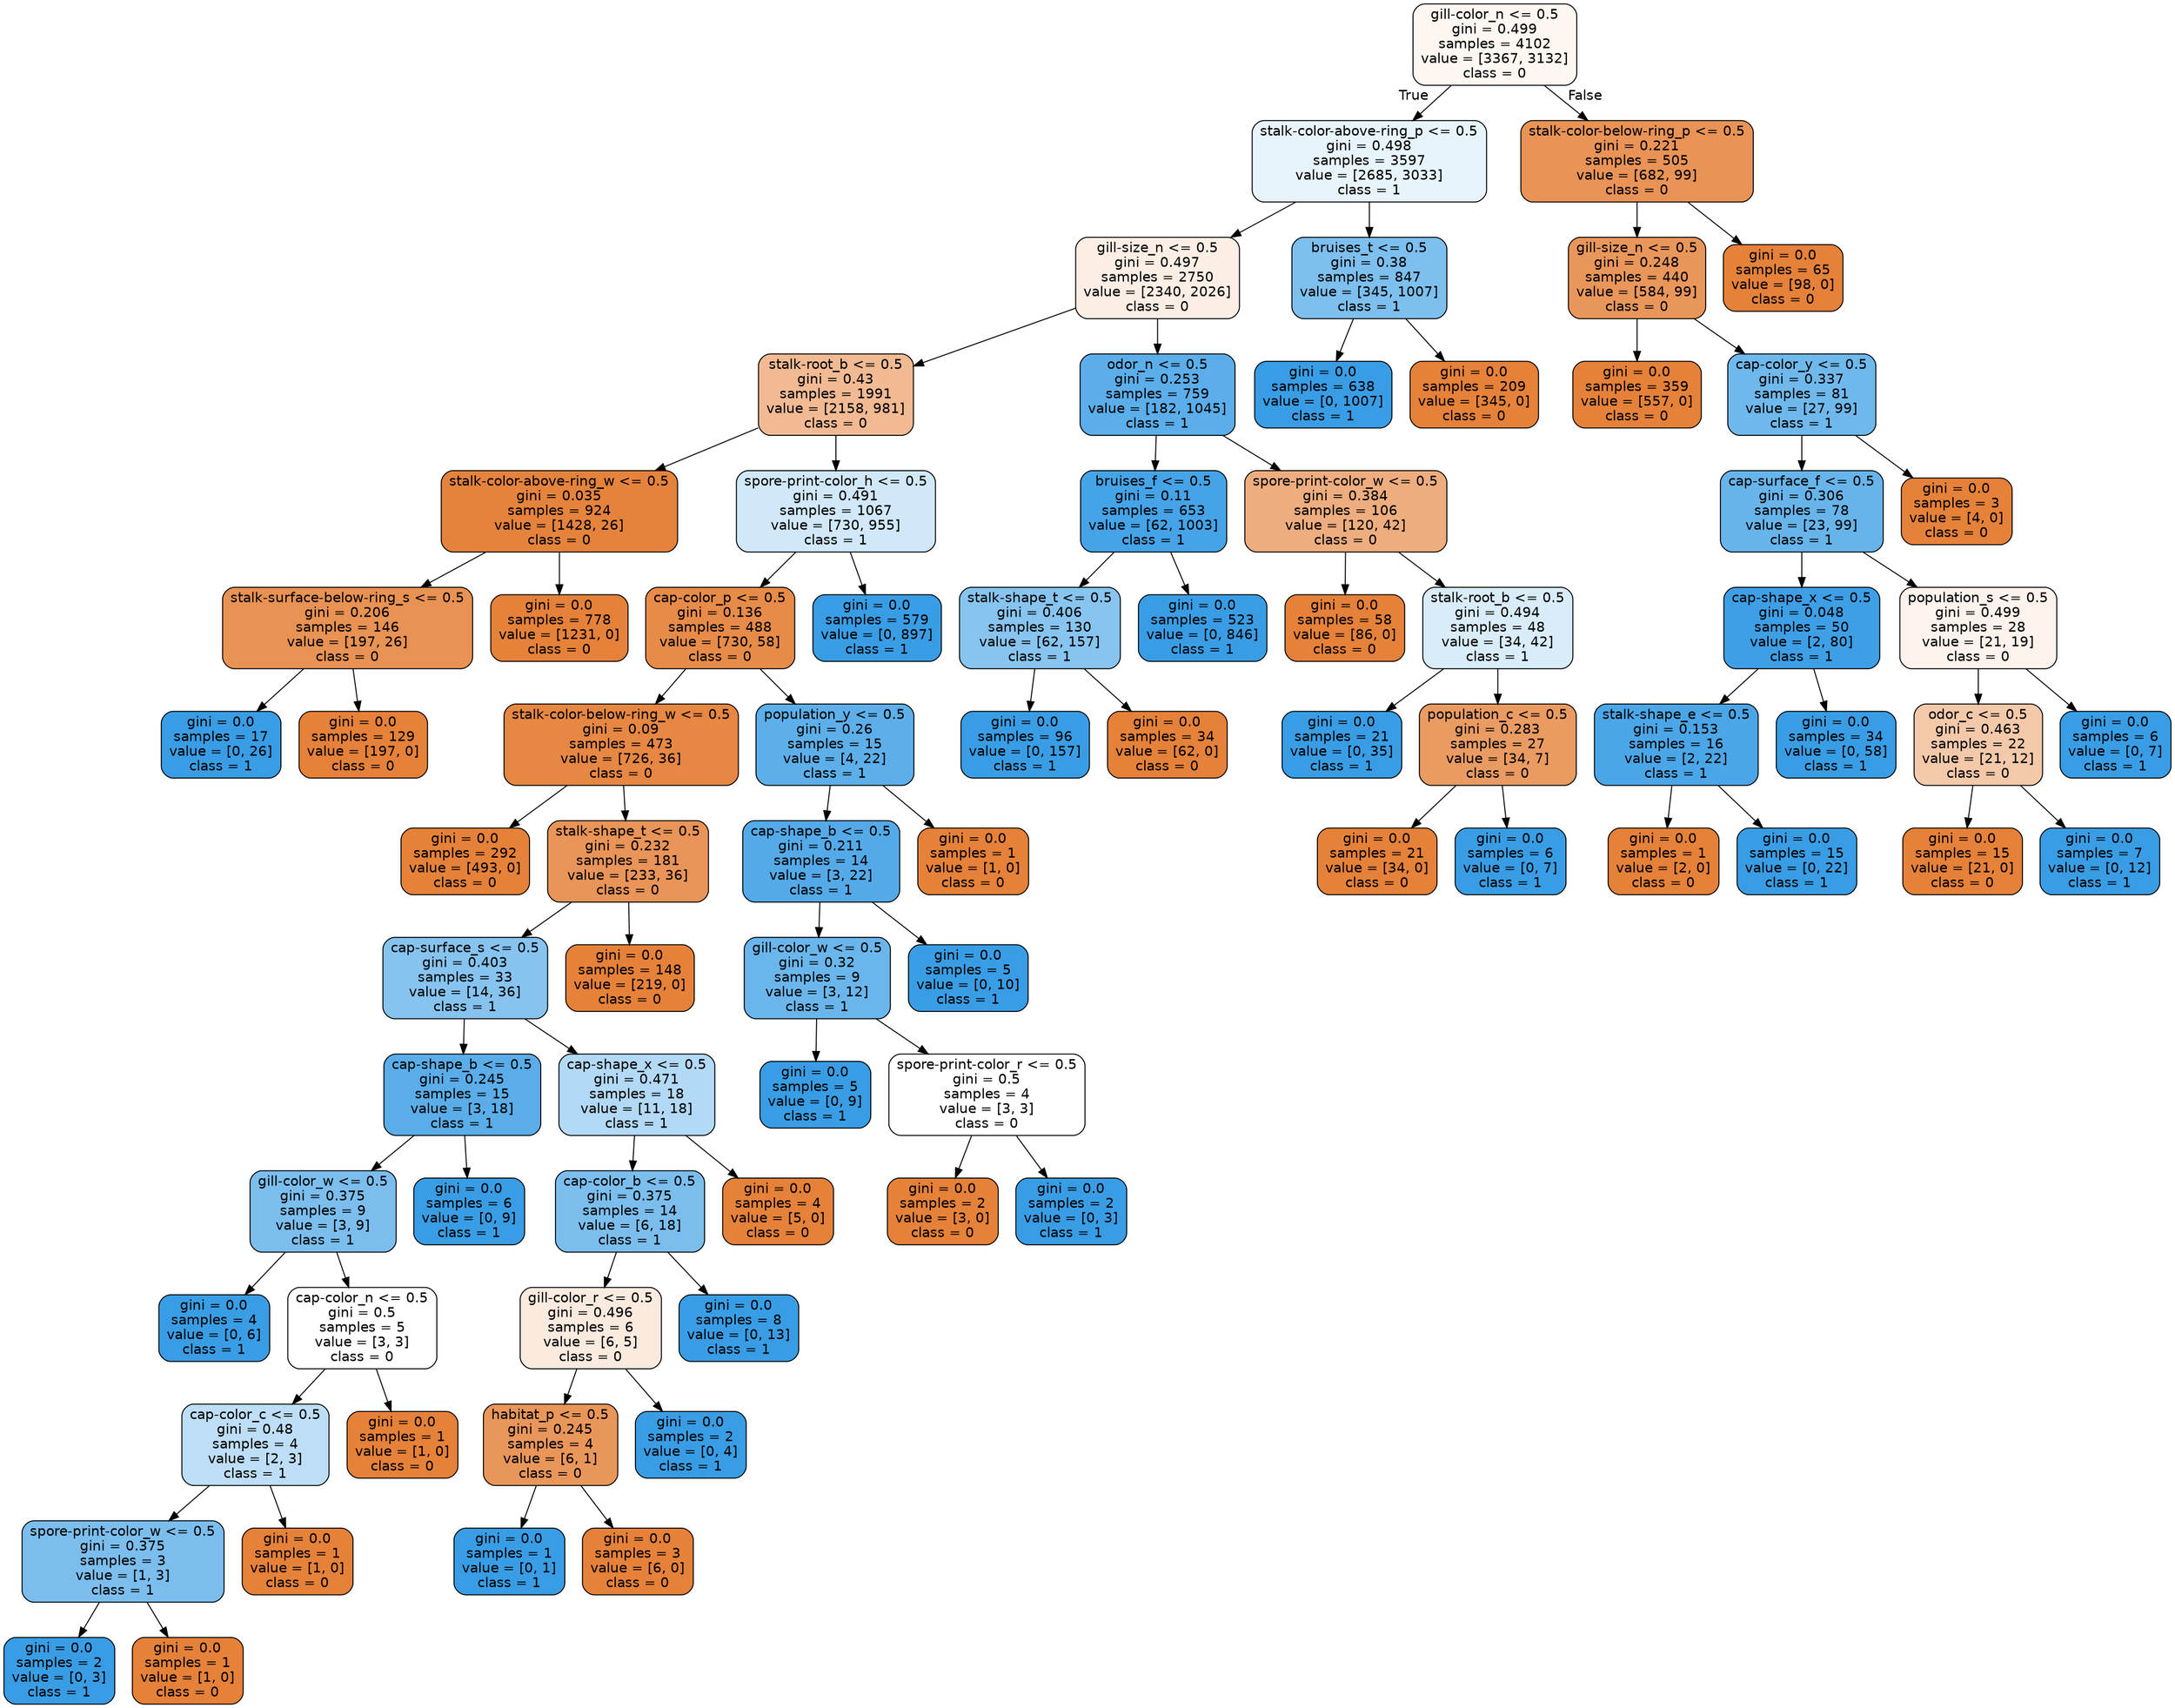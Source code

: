 digraph Tree {
node [shape=box, style="filled, rounded", color="black", fontname="helvetica"] ;
edge [fontname="helvetica"] ;
0 [label="gill-color_n <= 0.5\ngini = 0.499\nsamples = 4102\nvalue = [3367, 3132]\nclass = 0", fillcolor="#fdf6f1"] ;
1 [label="stalk-color-above-ring_p <= 0.5\ngini = 0.498\nsamples = 3597\nvalue = [2685, 3033]\nclass = 1", fillcolor="#e8f4fc"] ;
0 -> 1 [labeldistance=2.5, labelangle=45, headlabel="True"] ;
2 [label="gill-size_n <= 0.5\ngini = 0.497\nsamples = 2750\nvalue = [2340, 2026]\nclass = 0", fillcolor="#fceee4"] ;
1 -> 2 ;
3 [label="stalk-root_b <= 0.5\ngini = 0.43\nsamples = 1991\nvalue = [2158, 981]\nclass = 0", fillcolor="#f1ba93"] ;
2 -> 3 ;
4 [label="stalk-color-above-ring_w <= 0.5\ngini = 0.035\nsamples = 924\nvalue = [1428, 26]\nclass = 0", fillcolor="#e5833d"] ;
3 -> 4 ;
5 [label="stalk-surface-below-ring_s <= 0.5\ngini = 0.206\nsamples = 146\nvalue = [197, 26]\nclass = 0", fillcolor="#e89253"] ;
4 -> 5 ;
6 [label="gini = 0.0\nsamples = 17\nvalue = [0, 26]\nclass = 1", fillcolor="#399de5"] ;
5 -> 6 ;
7 [label="gini = 0.0\nsamples = 129\nvalue = [197, 0]\nclass = 0", fillcolor="#e58139"] ;
5 -> 7 ;
8 [label="gini = 0.0\nsamples = 778\nvalue = [1231, 0]\nclass = 0", fillcolor="#e58139"] ;
4 -> 8 ;
9 [label="spore-print-color_h <= 0.5\ngini = 0.491\nsamples = 1067\nvalue = [730, 955]\nclass = 1", fillcolor="#d0e8f9"] ;
3 -> 9 ;
10 [label="cap-color_p <= 0.5\ngini = 0.136\nsamples = 488\nvalue = [730, 58]\nclass = 0", fillcolor="#e78b49"] ;
9 -> 10 ;
11 [label="stalk-color-below-ring_w <= 0.5\ngini = 0.09\nsamples = 473\nvalue = [726, 36]\nclass = 0", fillcolor="#e68743"] ;
10 -> 11 ;
12 [label="gini = 0.0\nsamples = 292\nvalue = [493, 0]\nclass = 0", fillcolor="#e58139"] ;
11 -> 12 ;
13 [label="stalk-shape_t <= 0.5\ngini = 0.232\nsamples = 181\nvalue = [233, 36]\nclass = 0", fillcolor="#e99458"] ;
11 -> 13 ;
14 [label="cap-surface_s <= 0.5\ngini = 0.403\nsamples = 33\nvalue = [14, 36]\nclass = 1", fillcolor="#86c3ef"] ;
13 -> 14 ;
15 [label="cap-shape_b <= 0.5\ngini = 0.245\nsamples = 15\nvalue = [3, 18]\nclass = 1", fillcolor="#5aade9"] ;
14 -> 15 ;
16 [label="gill-color_w <= 0.5\ngini = 0.375\nsamples = 9\nvalue = [3, 9]\nclass = 1", fillcolor="#7bbeee"] ;
15 -> 16 ;
17 [label="gini = 0.0\nsamples = 4\nvalue = [0, 6]\nclass = 1", fillcolor="#399de5"] ;
16 -> 17 ;
18 [label="cap-color_n <= 0.5\ngini = 0.5\nsamples = 5\nvalue = [3, 3]\nclass = 0", fillcolor="#ffffff"] ;
16 -> 18 ;
19 [label="cap-color_c <= 0.5\ngini = 0.48\nsamples = 4\nvalue = [2, 3]\nclass = 1", fillcolor="#bddef6"] ;
18 -> 19 ;
20 [label="spore-print-color_w <= 0.5\ngini = 0.375\nsamples = 3\nvalue = [1, 3]\nclass = 1", fillcolor="#7bbeee"] ;
19 -> 20 ;
21 [label="gini = 0.0\nsamples = 2\nvalue = [0, 3]\nclass = 1", fillcolor="#399de5"] ;
20 -> 21 ;
22 [label="gini = 0.0\nsamples = 1\nvalue = [1, 0]\nclass = 0", fillcolor="#e58139"] ;
20 -> 22 ;
23 [label="gini = 0.0\nsamples = 1\nvalue = [1, 0]\nclass = 0", fillcolor="#e58139"] ;
19 -> 23 ;
24 [label="gini = 0.0\nsamples = 1\nvalue = [1, 0]\nclass = 0", fillcolor="#e58139"] ;
18 -> 24 ;
25 [label="gini = 0.0\nsamples = 6\nvalue = [0, 9]\nclass = 1", fillcolor="#399de5"] ;
15 -> 25 ;
26 [label="cap-shape_x <= 0.5\ngini = 0.471\nsamples = 18\nvalue = [11, 18]\nclass = 1", fillcolor="#b2d9f5"] ;
14 -> 26 ;
27 [label="cap-color_b <= 0.5\ngini = 0.375\nsamples = 14\nvalue = [6, 18]\nclass = 1", fillcolor="#7bbeee"] ;
26 -> 27 ;
28 [label="gill-color_r <= 0.5\ngini = 0.496\nsamples = 6\nvalue = [6, 5]\nclass = 0", fillcolor="#fbeade"] ;
27 -> 28 ;
29 [label="habitat_p <= 0.5\ngini = 0.245\nsamples = 4\nvalue = [6, 1]\nclass = 0", fillcolor="#e9965a"] ;
28 -> 29 ;
30 [label="gini = 0.0\nsamples = 1\nvalue = [0, 1]\nclass = 1", fillcolor="#399de5"] ;
29 -> 30 ;
31 [label="gini = 0.0\nsamples = 3\nvalue = [6, 0]\nclass = 0", fillcolor="#e58139"] ;
29 -> 31 ;
32 [label="gini = 0.0\nsamples = 2\nvalue = [0, 4]\nclass = 1", fillcolor="#399de5"] ;
28 -> 32 ;
33 [label="gini = 0.0\nsamples = 8\nvalue = [0, 13]\nclass = 1", fillcolor="#399de5"] ;
27 -> 33 ;
34 [label="gini = 0.0\nsamples = 4\nvalue = [5, 0]\nclass = 0", fillcolor="#e58139"] ;
26 -> 34 ;
35 [label="gini = 0.0\nsamples = 148\nvalue = [219, 0]\nclass = 0", fillcolor="#e58139"] ;
13 -> 35 ;
36 [label="population_y <= 0.5\ngini = 0.26\nsamples = 15\nvalue = [4, 22]\nclass = 1", fillcolor="#5dafea"] ;
10 -> 36 ;
37 [label="cap-shape_b <= 0.5\ngini = 0.211\nsamples = 14\nvalue = [3, 22]\nclass = 1", fillcolor="#54aae9"] ;
36 -> 37 ;
38 [label="gill-color_w <= 0.5\ngini = 0.32\nsamples = 9\nvalue = [3, 12]\nclass = 1", fillcolor="#6ab6ec"] ;
37 -> 38 ;
39 [label="gini = 0.0\nsamples = 5\nvalue = [0, 9]\nclass = 1", fillcolor="#399de5"] ;
38 -> 39 ;
40 [label="spore-print-color_r <= 0.5\ngini = 0.5\nsamples = 4\nvalue = [3, 3]\nclass = 0", fillcolor="#ffffff"] ;
38 -> 40 ;
41 [label="gini = 0.0\nsamples = 2\nvalue = [3, 0]\nclass = 0", fillcolor="#e58139"] ;
40 -> 41 ;
42 [label="gini = 0.0\nsamples = 2\nvalue = [0, 3]\nclass = 1", fillcolor="#399de5"] ;
40 -> 42 ;
43 [label="gini = 0.0\nsamples = 5\nvalue = [0, 10]\nclass = 1", fillcolor="#399de5"] ;
37 -> 43 ;
44 [label="gini = 0.0\nsamples = 1\nvalue = [1, 0]\nclass = 0", fillcolor="#e58139"] ;
36 -> 44 ;
45 [label="gini = 0.0\nsamples = 579\nvalue = [0, 897]\nclass = 1", fillcolor="#399de5"] ;
9 -> 45 ;
46 [label="odor_n <= 0.5\ngini = 0.253\nsamples = 759\nvalue = [182, 1045]\nclass = 1", fillcolor="#5baeea"] ;
2 -> 46 ;
47 [label="bruises_f <= 0.5\ngini = 0.11\nsamples = 653\nvalue = [62, 1003]\nclass = 1", fillcolor="#45a3e7"] ;
46 -> 47 ;
48 [label="stalk-shape_t <= 0.5\ngini = 0.406\nsamples = 130\nvalue = [62, 157]\nclass = 1", fillcolor="#87c4ef"] ;
47 -> 48 ;
49 [label="gini = 0.0\nsamples = 96\nvalue = [0, 157]\nclass = 1", fillcolor="#399de5"] ;
48 -> 49 ;
50 [label="gini = 0.0\nsamples = 34\nvalue = [62, 0]\nclass = 0", fillcolor="#e58139"] ;
48 -> 50 ;
51 [label="gini = 0.0\nsamples = 523\nvalue = [0, 846]\nclass = 1", fillcolor="#399de5"] ;
47 -> 51 ;
52 [label="spore-print-color_w <= 0.5\ngini = 0.384\nsamples = 106\nvalue = [120, 42]\nclass = 0", fillcolor="#eead7e"] ;
46 -> 52 ;
53 [label="gini = 0.0\nsamples = 58\nvalue = [86, 0]\nclass = 0", fillcolor="#e58139"] ;
52 -> 53 ;
54 [label="stalk-root_b <= 0.5\ngini = 0.494\nsamples = 48\nvalue = [34, 42]\nclass = 1", fillcolor="#d9ecfa"] ;
52 -> 54 ;
55 [label="gini = 0.0\nsamples = 21\nvalue = [0, 35]\nclass = 1", fillcolor="#399de5"] ;
54 -> 55 ;
56 [label="population_c <= 0.5\ngini = 0.283\nsamples = 27\nvalue = [34, 7]\nclass = 0", fillcolor="#ea9b62"] ;
54 -> 56 ;
57 [label="gini = 0.0\nsamples = 21\nvalue = [34, 0]\nclass = 0", fillcolor="#e58139"] ;
56 -> 57 ;
58 [label="gini = 0.0\nsamples = 6\nvalue = [0, 7]\nclass = 1", fillcolor="#399de5"] ;
56 -> 58 ;
59 [label="bruises_t <= 0.5\ngini = 0.38\nsamples = 847\nvalue = [345, 1007]\nclass = 1", fillcolor="#7dbfee"] ;
1 -> 59 ;
60 [label="gini = 0.0\nsamples = 638\nvalue = [0, 1007]\nclass = 1", fillcolor="#399de5"] ;
59 -> 60 ;
61 [label="gini = 0.0\nsamples = 209\nvalue = [345, 0]\nclass = 0", fillcolor="#e58139"] ;
59 -> 61 ;
62 [label="stalk-color-below-ring_p <= 0.5\ngini = 0.221\nsamples = 505\nvalue = [682, 99]\nclass = 0", fillcolor="#e99356"] ;
0 -> 62 [labeldistance=2.5, labelangle=-45, headlabel="False"] ;
63 [label="gill-size_n <= 0.5\ngini = 0.248\nsamples = 440\nvalue = [584, 99]\nclass = 0", fillcolor="#e9965b"] ;
62 -> 63 ;
64 [label="gini = 0.0\nsamples = 359\nvalue = [557, 0]\nclass = 0", fillcolor="#e58139"] ;
63 -> 64 ;
65 [label="cap-color_y <= 0.5\ngini = 0.337\nsamples = 81\nvalue = [27, 99]\nclass = 1", fillcolor="#6fb8ec"] ;
63 -> 65 ;
66 [label="cap-surface_f <= 0.5\ngini = 0.306\nsamples = 78\nvalue = [23, 99]\nclass = 1", fillcolor="#67b4eb"] ;
65 -> 66 ;
67 [label="cap-shape_x <= 0.5\ngini = 0.048\nsamples = 50\nvalue = [2, 80]\nclass = 1", fillcolor="#3e9fe6"] ;
66 -> 67 ;
68 [label="stalk-shape_e <= 0.5\ngini = 0.153\nsamples = 16\nvalue = [2, 22]\nclass = 1", fillcolor="#4ba6e7"] ;
67 -> 68 ;
69 [label="gini = 0.0\nsamples = 1\nvalue = [2, 0]\nclass = 0", fillcolor="#e58139"] ;
68 -> 69 ;
70 [label="gini = 0.0\nsamples = 15\nvalue = [0, 22]\nclass = 1", fillcolor="#399de5"] ;
68 -> 70 ;
71 [label="gini = 0.0\nsamples = 34\nvalue = [0, 58]\nclass = 1", fillcolor="#399de5"] ;
67 -> 71 ;
72 [label="population_s <= 0.5\ngini = 0.499\nsamples = 28\nvalue = [21, 19]\nclass = 0", fillcolor="#fdf3ec"] ;
66 -> 72 ;
73 [label="odor_c <= 0.5\ngini = 0.463\nsamples = 22\nvalue = [21, 12]\nclass = 0", fillcolor="#f4c9aa"] ;
72 -> 73 ;
74 [label="gini = 0.0\nsamples = 15\nvalue = [21, 0]\nclass = 0", fillcolor="#e58139"] ;
73 -> 74 ;
75 [label="gini = 0.0\nsamples = 7\nvalue = [0, 12]\nclass = 1", fillcolor="#399de5"] ;
73 -> 75 ;
76 [label="gini = 0.0\nsamples = 6\nvalue = [0, 7]\nclass = 1", fillcolor="#399de5"] ;
72 -> 76 ;
77 [label="gini = 0.0\nsamples = 3\nvalue = [4, 0]\nclass = 0", fillcolor="#e58139"] ;
65 -> 77 ;
78 [label="gini = 0.0\nsamples = 65\nvalue = [98, 0]\nclass = 0", fillcolor="#e58139"] ;
62 -> 78 ;
}